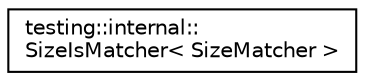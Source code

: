 digraph "Graphical Class Hierarchy"
{
  edge [fontname="Helvetica",fontsize="10",labelfontname="Helvetica",labelfontsize="10"];
  node [fontname="Helvetica",fontsize="10",shape=record];
  rankdir="LR";
  Node1 [label="testing::internal::\lSizeIsMatcher\< SizeMatcher \>",height=0.2,width=0.4,color="black", fillcolor="white", style="filled",URL="$classtesting_1_1internal_1_1_size_is_matcher.html"];
}
